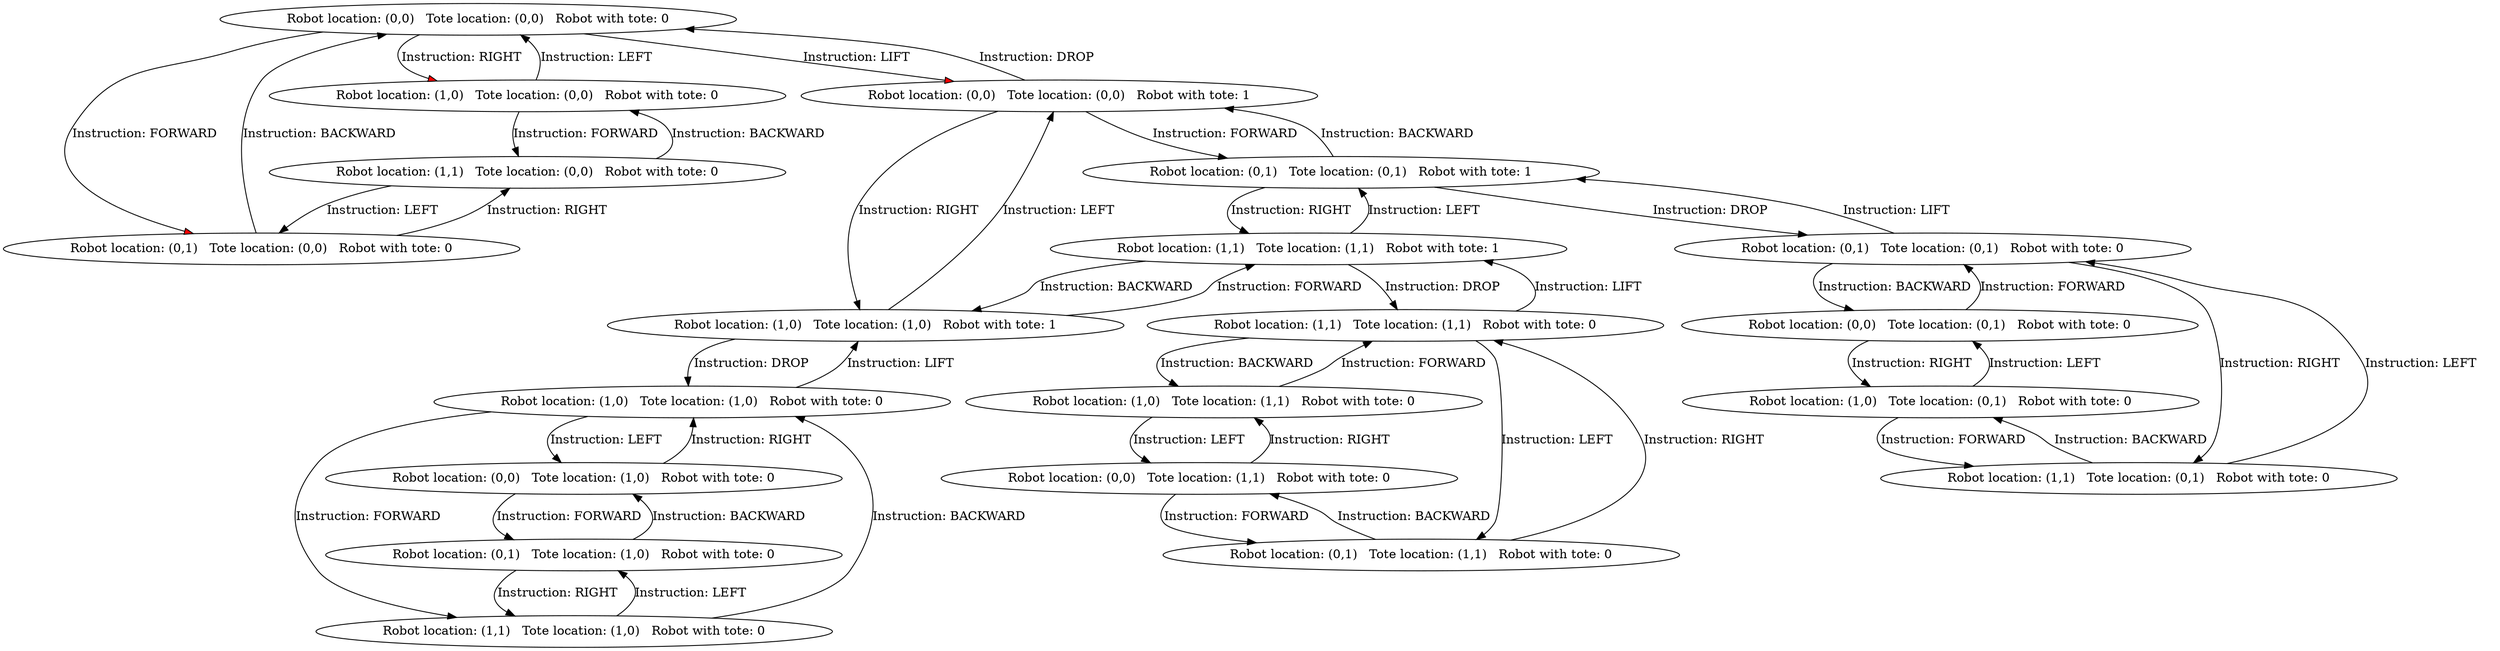 Digraph G{
	"Robot location: (0,0)   Tote location: (0,0)   Robot with tote: 0"->"Robot location: (1,0)   Tote location: (0,0)   Robot with tote: 0"[label="Instruction: RIGHT    " fillcolor="red"];
	"Robot location: (0,0)   Tote location: (0,0)   Robot with tote: 0"->"Robot location: (0,1)   Tote location: (0,0)   Robot with tote: 0"[label="Instruction: FORWARD  " fillcolor="red"];
	"Robot location: (0,0)   Tote location: (0,0)   Robot with tote: 0"->"Robot location: (0,0)   Tote location: (0,0)   Robot with tote: 1"[label="Instruction: LIFT     " fillcolor="red"];
	"Robot location: (0,0)   Tote location: (0,1)   Robot with tote: 0"->"Robot location: (1,0)   Tote location: (0,1)   Robot with tote: 0"[label="Instruction: RIGHT    "];
	"Robot location: (0,0)   Tote location: (0,1)   Robot with tote: 0"->"Robot location: (0,1)   Tote location: (0,1)   Robot with tote: 0"[label="Instruction: FORWARD  "];
	"Robot location: (0,0)   Tote location: (1,0)   Robot with tote: 0"->"Robot location: (1,0)   Tote location: (1,0)   Robot with tote: 0"[label="Instruction: RIGHT    "];
	"Robot location: (0,0)   Tote location: (1,0)   Robot with tote: 0"->"Robot location: (0,1)   Tote location: (1,0)   Robot with tote: 0"[label="Instruction: FORWARD  "];
	"Robot location: (0,0)   Tote location: (1,1)   Robot with tote: 0"->"Robot location: (1,0)   Tote location: (1,1)   Robot with tote: 0"[label="Instruction: RIGHT    "];
	"Robot location: (0,0)   Tote location: (1,1)   Robot with tote: 0"->"Robot location: (0,1)   Tote location: (1,1)   Robot with tote: 0"[label="Instruction: FORWARD  "];
	"Robot location: (0,0)   Tote location: (0,0)   Robot with tote: 1"->"Robot location: (1,0)   Tote location: (1,0)   Robot with tote: 1"[label="Instruction: RIGHT    "];
	"Robot location: (0,0)   Tote location: (0,0)   Robot with tote: 1"->"Robot location: (0,1)   Tote location: (0,1)   Robot with tote: 1"[label="Instruction: FORWARD  "];
	"Robot location: (0,0)   Tote location: (0,0)   Robot with tote: 1"->"Robot location: (0,0)   Tote location: (0,0)   Robot with tote: 0"[label="Instruction: DROP     "];
	"Robot location: (0,1)   Tote location: (0,0)   Robot with tote: 0"->"Robot location: (1,1)   Tote location: (0,0)   Robot with tote: 0"[label="Instruction: RIGHT    "];
	"Robot location: (0,1)   Tote location: (0,0)   Robot with tote: 0"->"Robot location: (0,0)   Tote location: (0,0)   Robot with tote: 0"[label="Instruction: BACKWARD "];
	"Robot location: (0,1)   Tote location: (0,1)   Robot with tote: 0"->"Robot location: (1,1)   Tote location: (0,1)   Robot with tote: 0"[label="Instruction: RIGHT    "];
	"Robot location: (0,1)   Tote location: (0,1)   Robot with tote: 0"->"Robot location: (0,0)   Tote location: (0,1)   Robot with tote: 0"[label="Instruction: BACKWARD "];
	"Robot location: (0,1)   Tote location: (0,1)   Robot with tote: 0"->"Robot location: (0,1)   Tote location: (0,1)   Robot with tote: 1"[label="Instruction: LIFT     "];
	"Robot location: (0,1)   Tote location: (1,0)   Robot with tote: 0"->"Robot location: (1,1)   Tote location: (1,0)   Robot with tote: 0"[label="Instruction: RIGHT    "];
	"Robot location: (0,1)   Tote location: (1,0)   Robot with tote: 0"->"Robot location: (0,0)   Tote location: (1,0)   Robot with tote: 0"[label="Instruction: BACKWARD "];
	"Robot location: (0,1)   Tote location: (1,1)   Robot with tote: 0"->"Robot location: (1,1)   Tote location: (1,1)   Robot with tote: 0"[label="Instruction: RIGHT    "];
	"Robot location: (0,1)   Tote location: (1,1)   Robot with tote: 0"->"Robot location: (0,0)   Tote location: (1,1)   Robot with tote: 0"[label="Instruction: BACKWARD "];
	"Robot location: (0,1)   Tote location: (0,1)   Robot with tote: 1"->"Robot location: (1,1)   Tote location: (1,1)   Robot with tote: 1"[label="Instruction: RIGHT    "];
	"Robot location: (0,1)   Tote location: (0,1)   Robot with tote: 1"->"Robot location: (0,0)   Tote location: (0,0)   Robot with tote: 1"[label="Instruction: BACKWARD "];
	"Robot location: (0,1)   Tote location: (0,1)   Robot with tote: 1"->"Robot location: (0,1)   Tote location: (0,1)   Robot with tote: 0"[label="Instruction: DROP     "];
	"Robot location: (1,0)   Tote location: (0,0)   Robot with tote: 0"->"Robot location: (0,0)   Tote location: (0,0)   Robot with tote: 0"[label="Instruction: LEFT     "];
	"Robot location: (1,0)   Tote location: (0,0)   Robot with tote: 0"->"Robot location: (1,1)   Tote location: (0,0)   Robot with tote: 0"[label="Instruction: FORWARD  "];
	"Robot location: (1,0)   Tote location: (0,1)   Robot with tote: 0"->"Robot location: (0,0)   Tote location: (0,1)   Robot with tote: 0"[label="Instruction: LEFT     "];
	"Robot location: (1,0)   Tote location: (0,1)   Robot with tote: 0"->"Robot location: (1,1)   Tote location: (0,1)   Robot with tote: 0"[label="Instruction: FORWARD  "];
	"Robot location: (1,0)   Tote location: (1,0)   Robot with tote: 0"->"Robot location: (0,0)   Tote location: (1,0)   Robot with tote: 0"[label="Instruction: LEFT     "];
	"Robot location: (1,0)   Tote location: (1,0)   Robot with tote: 0"->"Robot location: (1,1)   Tote location: (1,0)   Robot with tote: 0"[label="Instruction: FORWARD  "];
	"Robot location: (1,0)   Tote location: (1,0)   Robot with tote: 0"->"Robot location: (1,0)   Tote location: (1,0)   Robot with tote: 1"[label="Instruction: LIFT     "];
	"Robot location: (1,0)   Tote location: (1,1)   Robot with tote: 0"->"Robot location: (0,0)   Tote location: (1,1)   Robot with tote: 0"[label="Instruction: LEFT     "];
	"Robot location: (1,0)   Tote location: (1,1)   Robot with tote: 0"->"Robot location: (1,1)   Tote location: (1,1)   Robot with tote: 0"[label="Instruction: FORWARD  "];
	"Robot location: (1,0)   Tote location: (1,0)   Robot with tote: 1"->"Robot location: (0,0)   Tote location: (0,0)   Robot with tote: 1"[label="Instruction: LEFT     "];
	"Robot location: (1,0)   Tote location: (1,0)   Robot with tote: 1"->"Robot location: (1,1)   Tote location: (1,1)   Robot with tote: 1"[label="Instruction: FORWARD  "];
	"Robot location: (1,0)   Tote location: (1,0)   Robot with tote: 1"->"Robot location: (1,0)   Tote location: (1,0)   Robot with tote: 0"[label="Instruction: DROP     "];
	"Robot location: (1,1)   Tote location: (0,0)   Robot with tote: 0"->"Robot location: (0,1)   Tote location: (0,0)   Robot with tote: 0"[label="Instruction: LEFT     "];
	"Robot location: (1,1)   Tote location: (0,0)   Robot with tote: 0"->"Robot location: (1,0)   Tote location: (0,0)   Robot with tote: 0"[label="Instruction: BACKWARD "];
	"Robot location: (1,1)   Tote location: (0,1)   Robot with tote: 0"->"Robot location: (0,1)   Tote location: (0,1)   Robot with tote: 0"[label="Instruction: LEFT     "];
	"Robot location: (1,1)   Tote location: (0,1)   Robot with tote: 0"->"Robot location: (1,0)   Tote location: (0,1)   Robot with tote: 0"[label="Instruction: BACKWARD "];
	"Robot location: (1,1)   Tote location: (1,0)   Robot with tote: 0"->"Robot location: (0,1)   Tote location: (1,0)   Robot with tote: 0"[label="Instruction: LEFT     "];
	"Robot location: (1,1)   Tote location: (1,0)   Robot with tote: 0"->"Robot location: (1,0)   Tote location: (1,0)   Robot with tote: 0"[label="Instruction: BACKWARD "];
	"Robot location: (1,1)   Tote location: (1,1)   Robot with tote: 0"->"Robot location: (0,1)   Tote location: (1,1)   Robot with tote: 0"[label="Instruction: LEFT     "];
	"Robot location: (1,1)   Tote location: (1,1)   Robot with tote: 0"->"Robot location: (1,0)   Tote location: (1,1)   Robot with tote: 0"[label="Instruction: BACKWARD "];
	"Robot location: (1,1)   Tote location: (1,1)   Robot with tote: 0"->"Robot location: (1,1)   Tote location: (1,1)   Robot with tote: 1"[label="Instruction: LIFT     "];
	"Robot location: (1,1)   Tote location: (1,1)   Robot with tote: 1"->"Robot location: (0,1)   Tote location: (0,1)   Robot with tote: 1"[label="Instruction: LEFT     "];
	"Robot location: (1,1)   Tote location: (1,1)   Robot with tote: 1"->"Robot location: (1,0)   Tote location: (1,0)   Robot with tote: 1"[label="Instruction: BACKWARD "];
	"Robot location: (1,1)   Tote location: (1,1)   Robot with tote: 1"->"Robot location: (1,1)   Tote location: (1,1)   Robot with tote: 0"[label="Instruction: DROP     "];
}